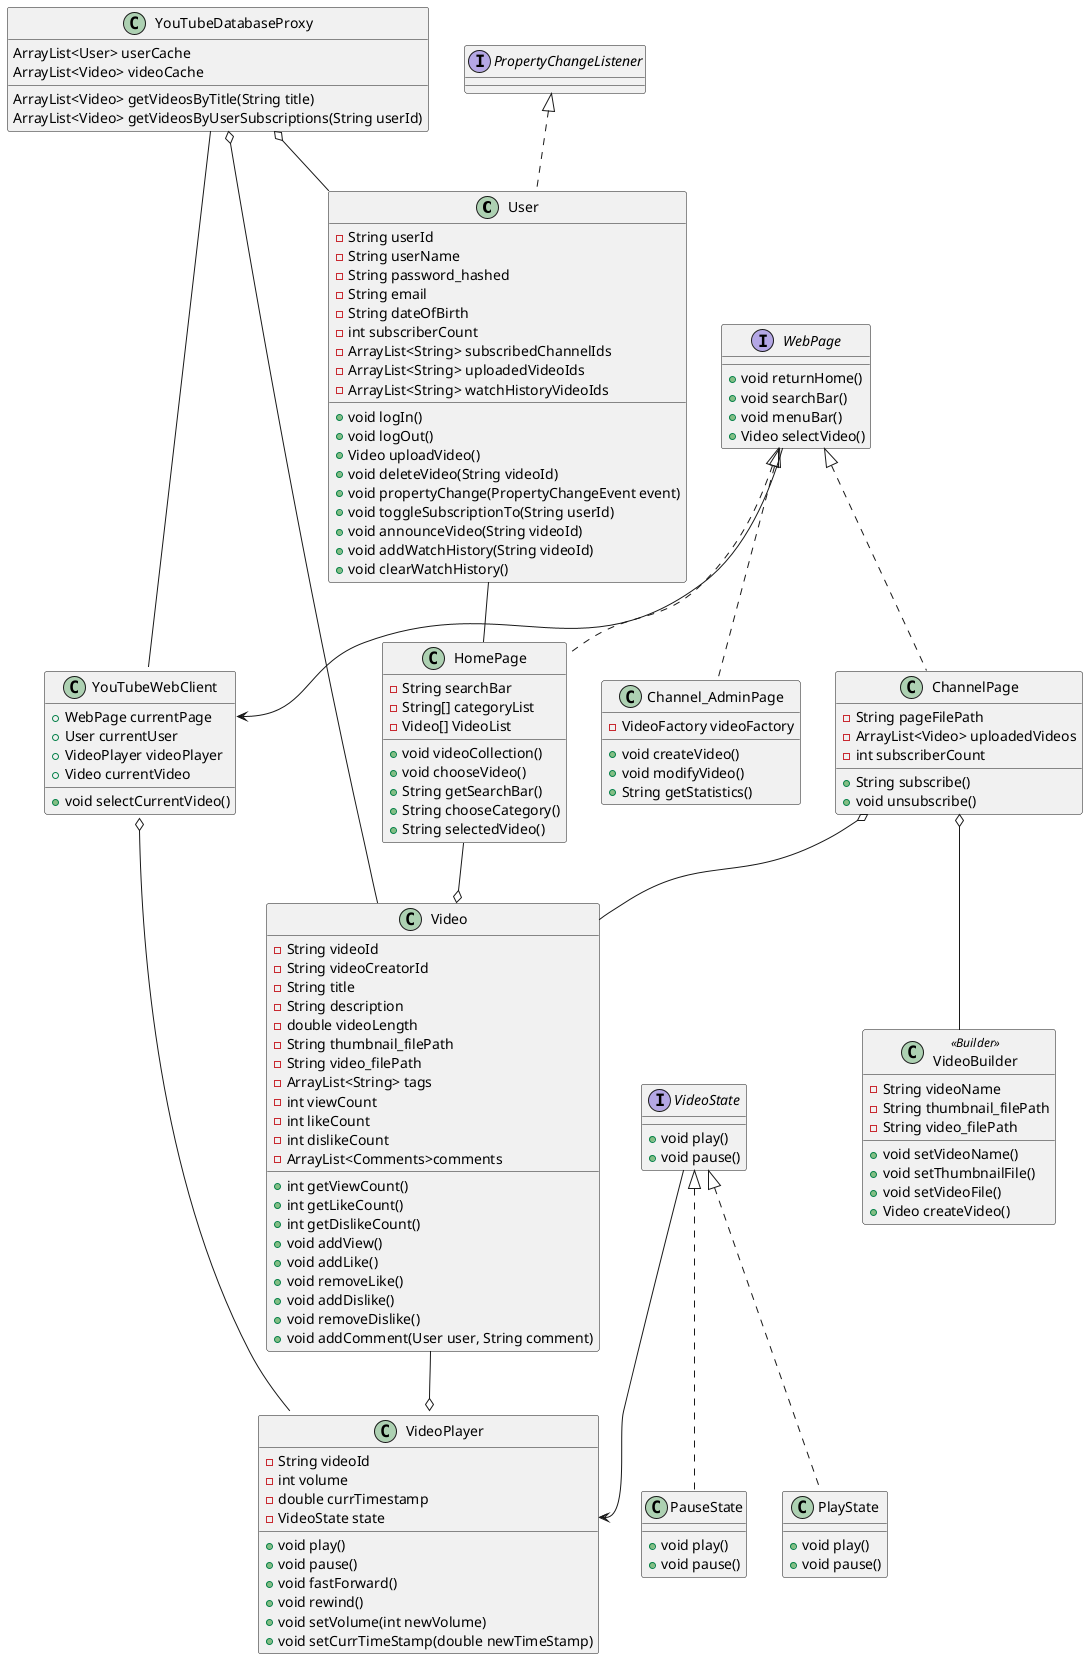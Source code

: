 @startuml

class User implements PropertyChangeListener{
    -String userId
    -String userName
    -String password_hashed
    -String email
    -String dateOfBirth
    -int subscriberCount
    -ArrayList<String> subscribedChannelIds
    -ArrayList<String> uploadedVideoIds
    -ArrayList<String> watchHistoryVideoIds

    +void logIn()
    +void logOut()
    +Video uploadVideo()
    +void deleteVideo(String videoId)
    +void propertyChange(PropertyChangeEvent event)
    +void toggleSubscriptionTo(String userId)
    +void announceVideo(String videoId)
    +void addWatchHistory(String videoId)
    +void clearWatchHistory()
}

class Video{
    -String videoId
    -String videoCreatorId
    -String title
    -String description
    -double videoLength
    -String thumbnail_filePath
    -String video_filePath
    -ArrayList<String> tags
    -int viewCount
    -int likeCount
    -int dislikeCount
    -ArrayList<Comments>comments

    +int getViewCount()
    +int getLikeCount()
    +int getDislikeCount()
    +void addView()
    +void addLike()
    +void removeLike()
    +void addDislike()
    +void removeDislike()
    +void addComment(User user, String comment)
}

class VideoBuilder <<Builder>>{
    -String videoName
    -String thumbnail_filePath
    -String video_filePath
    +void setVideoName()
    +void setThumbnailFile()
    +void setVideoFile()
    +Video createVideo()
}

class YouTubeDatabaseProxy {
    ArrayList<User> userCache
    ArrayList<Video> videoCache

    ArrayList<Video> getVideosByTitle(String title)
    ArrayList<Video> getVideosByUserSubscriptions(String userId)
}

class VideoPlayer{
    -String videoId
    -int volume
    -double currTimestamp
    -VideoState state

    +void play()
    +void pause()
    +void fastForward()
    +void rewind()
    +void setVolume(int newVolume)
    +void setCurrTimeStamp(double newTimeStamp)
}

interface VideoState {
    +void play()
    +void pause()
}

class PlayState implements VideoState {
    +void play()
    +void pause()
}

class PauseState implements VideoState {
    +void play()
    +void pause()
}

class YouTubeWebClient {
    +WebPage currentPage
    +User currentUser
    +VideoPlayer videoPlayer
    +Video currentVideo
    +void selectCurrentVideo()
}

interface WebPage {
    +void returnHome()
    +void searchBar()
    +void menuBar()
    +Video selectVideo()
}

class ChannelPage implements WebPage{
    -String pageFilePath
    -ArrayList<Video> uploadedVideos
    -int subscriberCount
    +String subscribe()
    +void unsubscribe()
}

class Channel_AdminPage implements WebPage{
    -VideoFactory videoFactory
    +void createVideo()
    +void modifyVideo()
    +String getStatistics()
}

class HomePage implements WebPage{
    -String searchBar
    -String[] categoryList
    -Video[] VideoList
    +void videoCollection()
    +void chooseVideo()
    +String getSearchBar()
    +String chooseCategory()
    +String selectedVideo()
}

Video --o VideoPlayer

HomePage --o Video

User -- HomePage

YouTubeDatabaseProxy o-- User
YouTubeDatabaseProxy o-- Video
YouTubeDatabaseProxy -- YouTubeWebClient

YouTubeWebClient o-- VideoPlayer

VideoState --> VideoPlayer::state
WebPage --> YouTubeWebClient::currentPage

ChannelPage o-- VideoBuilder
ChannelPage o-- Video

@enduml